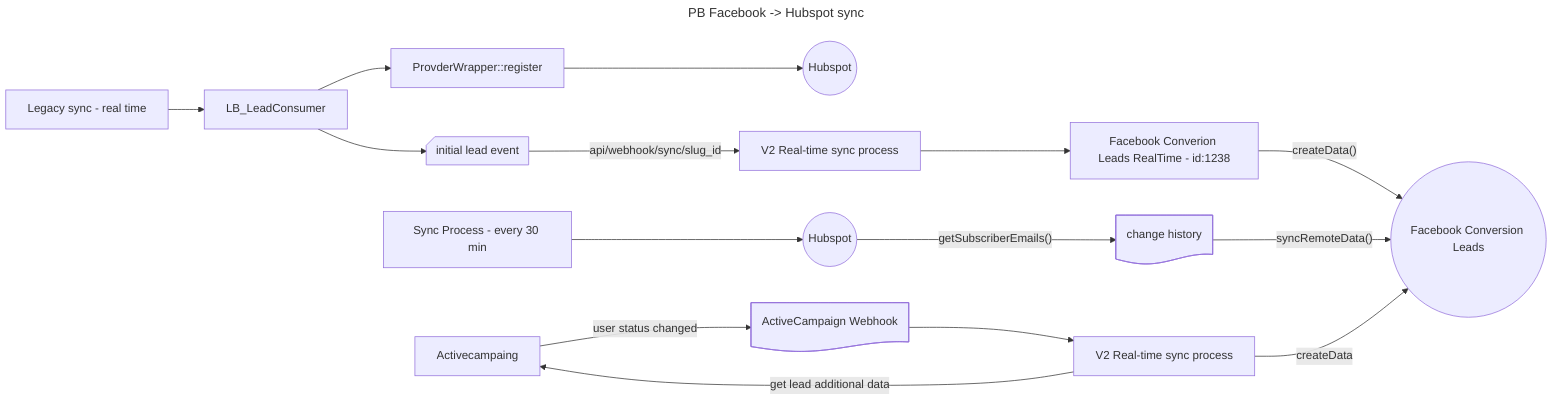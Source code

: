 ---
title: PB Facebook -> Hubspot sync
---
flowchart LR

    LegacySync[Legacy sync - real time ] --> LB_LeadConsumer
    LB_LeadConsumer --> PW[ProvderWrapper::register]
    PW --> D((Hubspot))
    initial_lead_event@{ shape: notch-rect, label: "initial lead event" }
    LB_LeadConsumer --> initial_lead_event
    initial_lead_event -- api/webhook/sync/slug_id --> V2[V2 Real-time sync process]
    V2 --> FBCL2[Facebook Converion Leads RealTime - id:1238]
    FBCL2 -- createData() --> FBCL((Facebook Conversion Leads))

    SP[Sync Process - every 30 min] --> D2((Hubspot))
    history@{ shape: doc, label: "change history" }
    D2 -- getSubscriberEmails() --> history
    history -- syncRemoteData() --> FBCL

    AC[Activecampaing] -- user status changed --> webhook
    webhook@{ shape: doc, label: "ActiveCampaign Webhook" }
    webhook --> V2Process[V2 Real-time sync process]
    V2Process -- get lead additional data --> AC
    V2Process -- createData --> FBCL